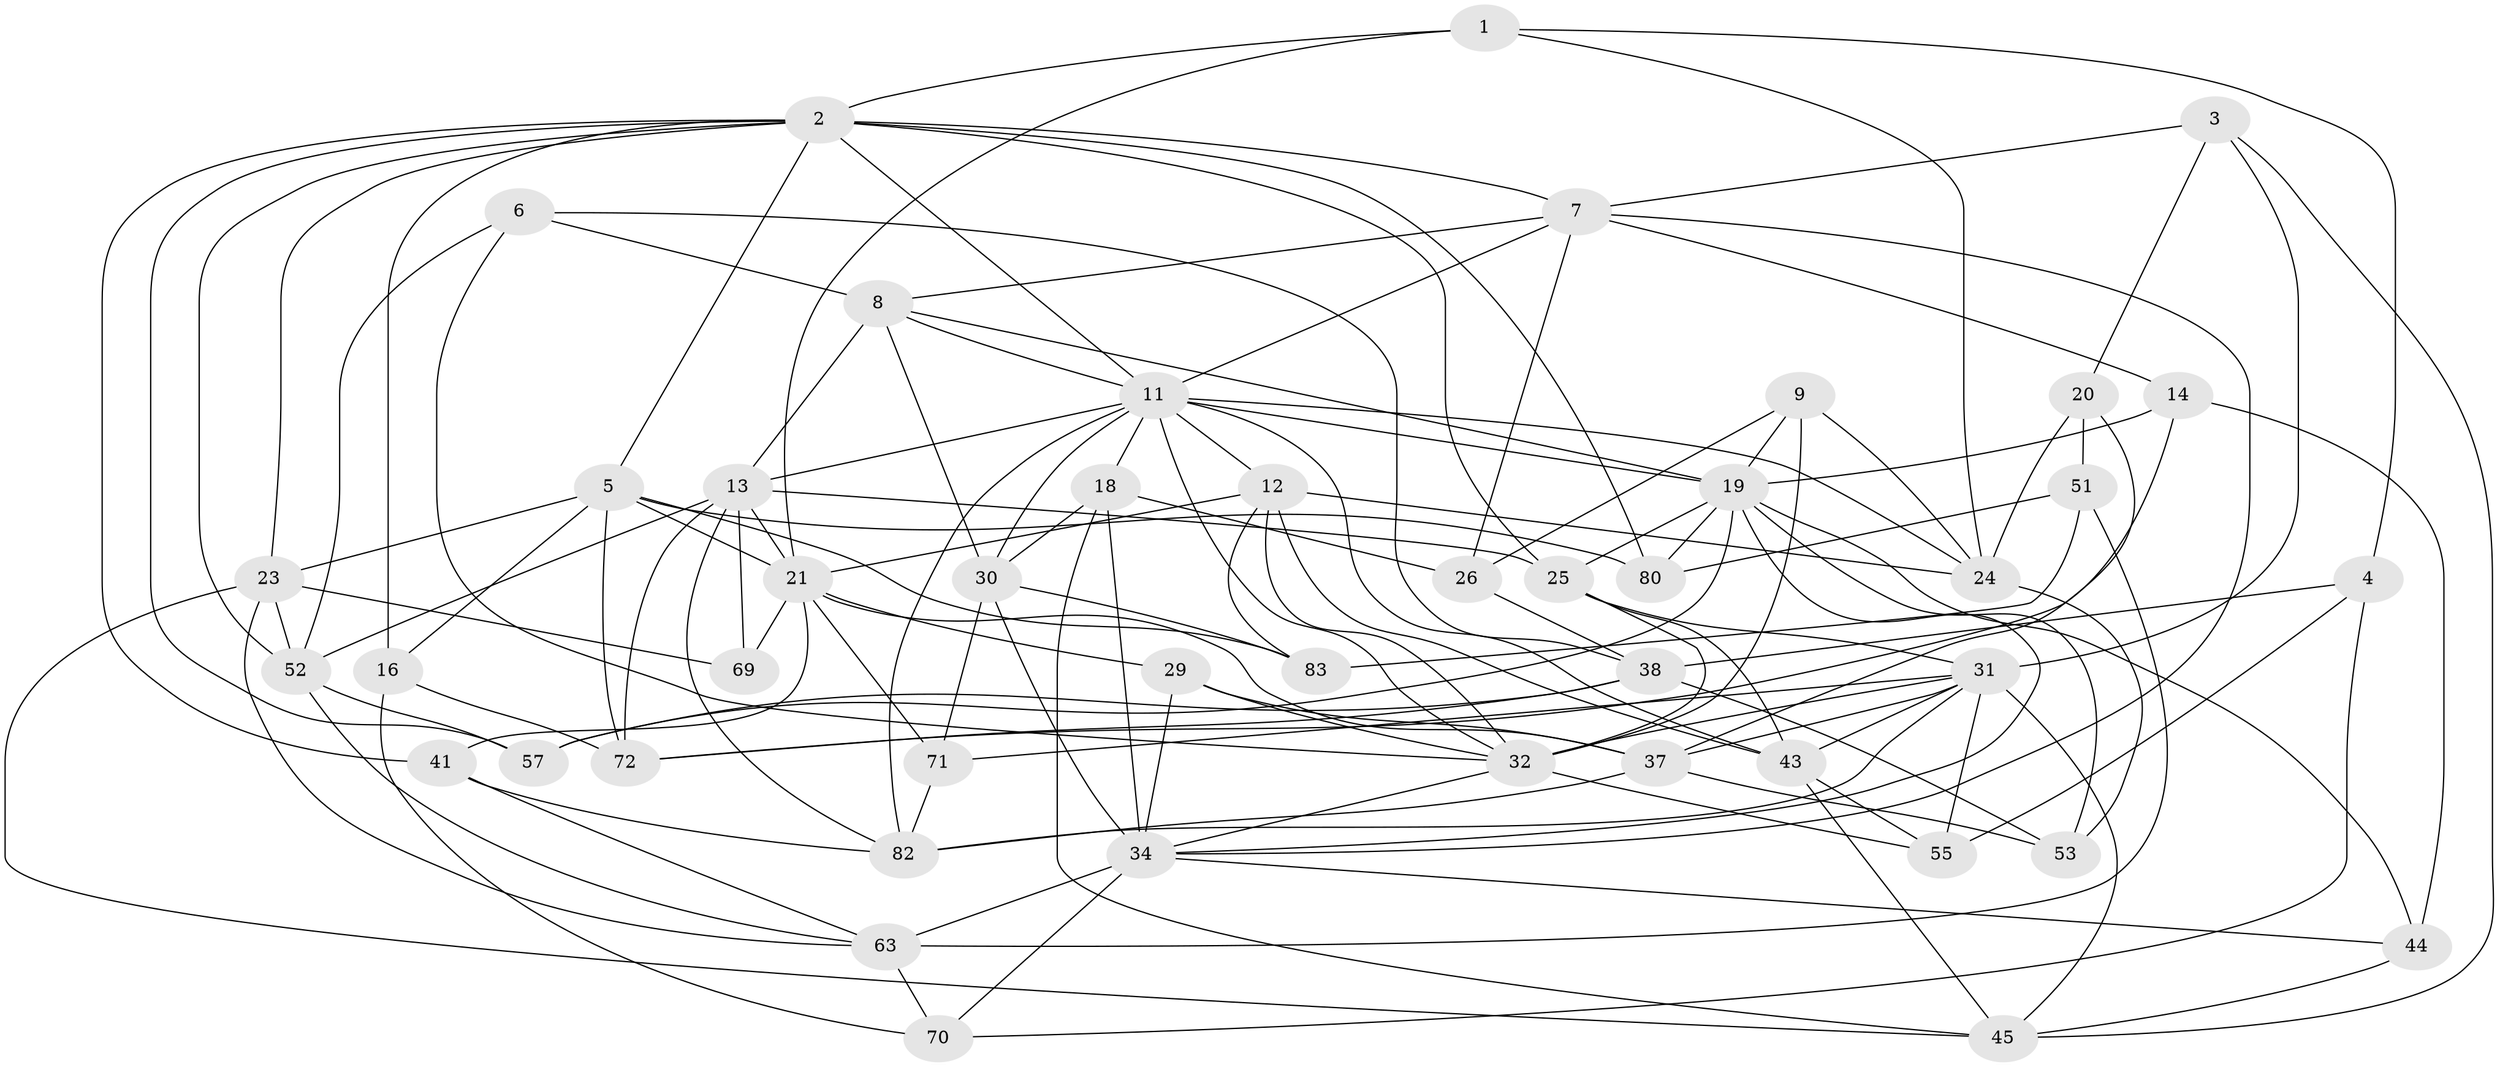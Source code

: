 // original degree distribution, {4: 1.0}
// Generated by graph-tools (version 1.1) at 2025/16/03/09/25 04:16:18]
// undirected, 46 vertices, 131 edges
graph export_dot {
graph [start="1"]
  node [color=gray90,style=filled];
  1;
  2 [super="+10+22+15"];
  3;
  4;
  5 [super="+47"];
  6;
  7 [super="+92+28+54"];
  8 [super="+39"];
  9;
  11 [super="+17+46"];
  12 [super="+77"];
  13 [super="+33+62"];
  14;
  16;
  18 [super="+73"];
  19 [super="+60+66"];
  20;
  21 [super="+27"];
  23 [super="+85"];
  24 [super="+76"];
  25 [super="+88"];
  26;
  29;
  30 [super="+48"];
  31 [super="+91+40"];
  32 [super="+36+35"];
  34 [super="+67+75"];
  37 [super="+89"];
  38 [super="+56"];
  41;
  43 [super="+58"];
  44;
  45 [super="+50"];
  51;
  52 [super="+61"];
  53;
  55;
  57;
  63 [super="+81"];
  69;
  70;
  71;
  72 [super="+84"];
  80;
  82 [super="+87"];
  83;
  1 -- 4;
  1 -- 21;
  1 -- 2;
  1 -- 24;
  2 -- 16;
  2 -- 57;
  2 -- 5;
  2 -- 23;
  2 -- 80;
  2 -- 52;
  2 -- 41;
  2 -- 25;
  2 -- 11;
  2 -- 7 [weight=2];
  3 -- 20;
  3 -- 45;
  3 -- 31;
  3 -- 7;
  4 -- 38;
  4 -- 55;
  4 -- 70;
  5 -- 83;
  5 -- 16;
  5 -- 80;
  5 -- 21;
  5 -- 72 [weight=2];
  5 -- 23;
  6 -- 52;
  6 -- 38;
  6 -- 8;
  6 -- 32;
  7 -- 14;
  7 -- 26;
  7 -- 34;
  7 -- 8;
  7 -- 11;
  8 -- 13;
  8 -- 30;
  8 -- 11;
  8 -- 19;
  9 -- 26;
  9 -- 24;
  9 -- 19;
  9 -- 32;
  11 -- 18;
  11 -- 24;
  11 -- 82;
  11 -- 43;
  11 -- 12;
  11 -- 13;
  11 -- 30;
  11 -- 19;
  11 -- 32;
  12 -- 32;
  12 -- 24;
  12 -- 83;
  12 -- 43;
  12 -- 21;
  13 -- 69 [weight=2];
  13 -- 21 [weight=2];
  13 -- 52;
  13 -- 25;
  13 -- 82;
  13 -- 72;
  14 -- 44;
  14 -- 19;
  14 -- 72;
  16 -- 72;
  16 -- 70;
  18 -- 26;
  18 -- 30;
  18 -- 34 [weight=2];
  18 -- 45;
  19 -- 53;
  19 -- 44;
  19 -- 25;
  19 -- 57;
  19 -- 34;
  19 -- 80;
  20 -- 51;
  20 -- 37;
  20 -- 24;
  21 -- 29;
  21 -- 69;
  21 -- 37;
  21 -- 71;
  21 -- 41;
  23 -- 69;
  23 -- 45;
  23 -- 52;
  23 -- 63;
  24 -- 53;
  25 -- 32;
  25 -- 43;
  25 -- 31;
  26 -- 38;
  29 -- 37;
  29 -- 34;
  29 -- 32;
  30 -- 83;
  30 -- 34;
  30 -- 71;
  31 -- 45;
  31 -- 55;
  31 -- 71;
  31 -- 37;
  31 -- 43;
  31 -- 82;
  31 -- 32 [weight=2];
  32 -- 34;
  32 -- 55;
  34 -- 70;
  34 -- 44;
  34 -- 63;
  37 -- 53;
  37 -- 82;
  38 -- 53;
  38 -- 57;
  38 -- 72;
  41 -- 82;
  41 -- 63;
  43 -- 45;
  43 -- 55;
  44 -- 45;
  51 -- 83;
  51 -- 80;
  51 -- 63;
  52 -- 57;
  52 -- 63;
  63 -- 70;
  71 -- 82;
}
